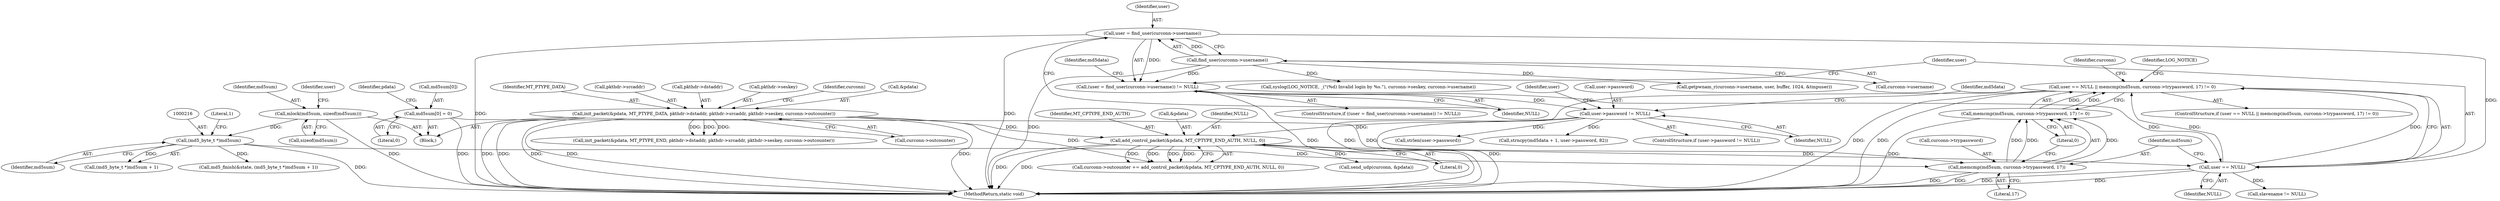 digraph "0_MAC-Telnet_b69d11727d4f0f8cf719c79e3fb700f55ca03e9a_2@API" {
"1000263" [label="(Call,user == NULL || memcmp(md5sum, curconn->trypassword, 17) != 0)"];
"1000264" [label="(Call,user == NULL)"];
"1000138" [label="(Call,user = find_user(curconn->username))"];
"1000140" [label="(Call,find_user(curconn->username))"];
"1000244" [label="(Call,add_control_packet(&pdata, MT_CPTYPE_END_AUTH, NULL, 0))"];
"1000224" [label="(Call,init_packet(&pdata, MT_PTYPE_DATA, pkthdr->dstaddr, pkthdr->srcaddr, pkthdr->seskey, curconn->outcounter))"];
"1000156" [label="(Call,user->password != NULL)"];
"1000137" [label="(Call,(user = find_user(curconn->username)) != NULL)"];
"1000267" [label="(Call,memcmp(md5sum, curconn->trypassword, 17) != 0)"];
"1000268" [label="(Call,memcmp(md5sum, curconn->trypassword, 17))"];
"1000215" [label="(Call,(md5_byte_t *)md5sum)"];
"1000151" [label="(Call,mlock(md5sum, sizeof(md5sum)))"];
"1000219" [label="(Call,md5sum[0] = 0)"];
"1000249" [label="(Literal,0)"];
"1000226" [label="(Identifier,pdata)"];
"1000268" [label="(Call,memcmp(md5sum, curconn->trypassword, 17))"];
"1000265" [label="(Identifier,user)"];
"1000274" [label="(Literal,0)"];
"1000277" [label="(Identifier,LOG_NOTICE)"];
"1000247" [label="(Identifier,MT_CPTYPE_END_AUTH)"];
"1000138" [label="(Call,user = find_user(curconn->username))"];
"1000220" [label="(Call,md5sum[0])"];
"1000244" [label="(Call,add_control_packet(&pdata, MT_CPTYPE_END_AUTH, NULL, 0))"];
"1000219" [label="(Call,md5sum[0] = 0)"];
"1000267" [label="(Call,memcmp(md5sum, curconn->trypassword, 17) != 0)"];
"1000145" [label="(Block,)"];
"1000151" [label="(Call,mlock(md5sum, sizeof(md5sum)))"];
"1000223" [label="(Literal,0)"];
"1000237" [label="(Call,curconn->outcounter)"];
"1000242" [label="(Identifier,curconn)"];
"1000264" [label="(Call,user == NULL)"];
"1000630" [label="(Call,init_packet(&pdata, MT_PTYPE_END, pkthdr->dstaddr, pkthdr->srcaddr, pkthdr->seskey, curconn->outcounter))"];
"1000157" [label="(Call,user->password)"];
"1000136" [label="(ControlStructure,if ((user = find_user(curconn->username)) != NULL))"];
"1000144" [label="(Identifier,NULL)"];
"1000266" [label="(Identifier,NULL)"];
"1000166" [label="(Call,strlen(user->password))"];
"1000225" [label="(Call,&pdata)"];
"1000270" [label="(Call,curconn->trypassword)"];
"1000693" [label="(MethodReturn,static void)"];
"1000240" [label="(Call,curconn->outcounter += add_control_packet(&pdata, MT_CPTYPE_END_AUTH, NULL, 0))"];
"1000141" [label="(Call,curconn->username)"];
"1000276" [label="(Call,syslog(LOG_NOTICE, _(\"(%d) Invalid login by %s.\"), curconn->seskey, curconn->username))"];
"1000137" [label="(Call,(user = find_user(curconn->username)) != NULL)"];
"1000262" [label="(ControlStructure,if (user == NULL || memcmp(md5sum, curconn->trypassword, 17) != 0))"];
"1000156" [label="(Call,user->password != NULL)"];
"1000152" [label="(Identifier,md5sum)"];
"1000211" [label="(Call,md5_finish(&state, (md5_byte_t *)md5sum + 1))"];
"1000263" [label="(Call,user == NULL || memcmp(md5sum, curconn->trypassword, 17) != 0)"];
"1000227" [label="(Identifier,MT_PTYPE_DATA)"];
"1000269" [label="(Identifier,md5sum)"];
"1000294" [label="(Identifier,curconn)"];
"1000224" [label="(Call,init_packet(&pdata, MT_PTYPE_DATA, pkthdr->dstaddr, pkthdr->srcaddr, pkthdr->seskey, curconn->outcounter))"];
"1000350" [label="(Call,slavename != NULL)"];
"1000231" [label="(Call,pkthdr->srcaddr)"];
"1000172" [label="(Identifier,md5data)"];
"1000175" [label="(Call,strncpy(md5data + 1, user->password, 82))"];
"1000217" [label="(Identifier,md5sum)"];
"1000158" [label="(Identifier,user)"];
"1000228" [label="(Call,pkthdr->dstaddr)"];
"1000273" [label="(Literal,17)"];
"1000218" [label="(Literal,1)"];
"1000214" [label="(Call,(md5_byte_t *)md5sum + 1)"];
"1000245" [label="(Call,&pdata)"];
"1000234" [label="(Call,pkthdr->seskey)"];
"1000397" [label="(Call,getpwnam_r(curconn->username, user, buffer, 1024, &tmpuser))"];
"1000250" [label="(Call,send_udp(curconn, &pdata))"];
"1000139" [label="(Identifier,user)"];
"1000155" [label="(ControlStructure,if (user->password != NULL))"];
"1000164" [label="(Identifier,user)"];
"1000248" [label="(Identifier,NULL)"];
"1000160" [label="(Identifier,NULL)"];
"1000148" [label="(Identifier,md5data)"];
"1000215" [label="(Call,(md5_byte_t *)md5sum)"];
"1000153" [label="(Call,sizeof(md5sum))"];
"1000140" [label="(Call,find_user(curconn->username))"];
"1000263" -> "1000262"  [label="AST: "];
"1000263" -> "1000264"  [label="CFG: "];
"1000263" -> "1000267"  [label="CFG: "];
"1000264" -> "1000263"  [label="AST: "];
"1000267" -> "1000263"  [label="AST: "];
"1000277" -> "1000263"  [label="CFG: "];
"1000294" -> "1000263"  [label="CFG: "];
"1000263" -> "1000693"  [label="DDG: "];
"1000263" -> "1000693"  [label="DDG: "];
"1000263" -> "1000693"  [label="DDG: "];
"1000264" -> "1000263"  [label="DDG: "];
"1000264" -> "1000263"  [label="DDG: "];
"1000267" -> "1000263"  [label="DDG: "];
"1000267" -> "1000263"  [label="DDG: "];
"1000264" -> "1000266"  [label="CFG: "];
"1000265" -> "1000264"  [label="AST: "];
"1000266" -> "1000264"  [label="AST: "];
"1000269" -> "1000264"  [label="CFG: "];
"1000264" -> "1000693"  [label="DDG: "];
"1000264" -> "1000693"  [label="DDG: "];
"1000138" -> "1000264"  [label="DDG: "];
"1000244" -> "1000264"  [label="DDG: "];
"1000137" -> "1000264"  [label="DDG: "];
"1000264" -> "1000350"  [label="DDG: "];
"1000138" -> "1000137"  [label="AST: "];
"1000138" -> "1000140"  [label="CFG: "];
"1000139" -> "1000138"  [label="AST: "];
"1000140" -> "1000138"  [label="AST: "];
"1000144" -> "1000138"  [label="CFG: "];
"1000138" -> "1000693"  [label="DDG: "];
"1000138" -> "1000693"  [label="DDG: "];
"1000138" -> "1000137"  [label="DDG: "];
"1000140" -> "1000138"  [label="DDG: "];
"1000140" -> "1000141"  [label="CFG: "];
"1000141" -> "1000140"  [label="AST: "];
"1000140" -> "1000693"  [label="DDG: "];
"1000140" -> "1000137"  [label="DDG: "];
"1000140" -> "1000276"  [label="DDG: "];
"1000140" -> "1000397"  [label="DDG: "];
"1000244" -> "1000240"  [label="AST: "];
"1000244" -> "1000249"  [label="CFG: "];
"1000245" -> "1000244"  [label="AST: "];
"1000247" -> "1000244"  [label="AST: "];
"1000248" -> "1000244"  [label="AST: "];
"1000249" -> "1000244"  [label="AST: "];
"1000240" -> "1000244"  [label="CFG: "];
"1000244" -> "1000693"  [label="DDG: "];
"1000244" -> "1000693"  [label="DDG: "];
"1000244" -> "1000240"  [label="DDG: "];
"1000244" -> "1000240"  [label="DDG: "];
"1000244" -> "1000240"  [label="DDG: "];
"1000244" -> "1000240"  [label="DDG: "];
"1000224" -> "1000244"  [label="DDG: "];
"1000156" -> "1000244"  [label="DDG: "];
"1000244" -> "1000250"  [label="DDG: "];
"1000224" -> "1000145"  [label="AST: "];
"1000224" -> "1000237"  [label="CFG: "];
"1000225" -> "1000224"  [label="AST: "];
"1000227" -> "1000224"  [label="AST: "];
"1000228" -> "1000224"  [label="AST: "];
"1000231" -> "1000224"  [label="AST: "];
"1000234" -> "1000224"  [label="AST: "];
"1000237" -> "1000224"  [label="AST: "];
"1000242" -> "1000224"  [label="CFG: "];
"1000224" -> "1000693"  [label="DDG: "];
"1000224" -> "1000693"  [label="DDG: "];
"1000224" -> "1000693"  [label="DDG: "];
"1000224" -> "1000693"  [label="DDG: "];
"1000224" -> "1000693"  [label="DDG: "];
"1000224" -> "1000240"  [label="DDG: "];
"1000224" -> "1000630"  [label="DDG: "];
"1000224" -> "1000630"  [label="DDG: "];
"1000224" -> "1000630"  [label="DDG: "];
"1000156" -> "1000155"  [label="AST: "];
"1000156" -> "1000160"  [label="CFG: "];
"1000157" -> "1000156"  [label="AST: "];
"1000160" -> "1000156"  [label="AST: "];
"1000164" -> "1000156"  [label="CFG: "];
"1000172" -> "1000156"  [label="CFG: "];
"1000156" -> "1000693"  [label="DDG: "];
"1000137" -> "1000156"  [label="DDG: "];
"1000156" -> "1000166"  [label="DDG: "];
"1000156" -> "1000175"  [label="DDG: "];
"1000137" -> "1000136"  [label="AST: "];
"1000137" -> "1000144"  [label="CFG: "];
"1000144" -> "1000137"  [label="AST: "];
"1000148" -> "1000137"  [label="CFG: "];
"1000265" -> "1000137"  [label="CFG: "];
"1000137" -> "1000693"  [label="DDG: "];
"1000267" -> "1000274"  [label="CFG: "];
"1000268" -> "1000267"  [label="AST: "];
"1000274" -> "1000267"  [label="AST: "];
"1000267" -> "1000693"  [label="DDG: "];
"1000268" -> "1000267"  [label="DDG: "];
"1000268" -> "1000267"  [label="DDG: "];
"1000268" -> "1000267"  [label="DDG: "];
"1000268" -> "1000273"  [label="CFG: "];
"1000269" -> "1000268"  [label="AST: "];
"1000270" -> "1000268"  [label="AST: "];
"1000273" -> "1000268"  [label="AST: "];
"1000274" -> "1000268"  [label="CFG: "];
"1000268" -> "1000693"  [label="DDG: "];
"1000268" -> "1000693"  [label="DDG: "];
"1000215" -> "1000268"  [label="DDG: "];
"1000219" -> "1000268"  [label="DDG: "];
"1000215" -> "1000214"  [label="AST: "];
"1000215" -> "1000217"  [label="CFG: "];
"1000216" -> "1000215"  [label="AST: "];
"1000217" -> "1000215"  [label="AST: "];
"1000218" -> "1000215"  [label="CFG: "];
"1000215" -> "1000693"  [label="DDG: "];
"1000215" -> "1000211"  [label="DDG: "];
"1000215" -> "1000214"  [label="DDG: "];
"1000151" -> "1000215"  [label="DDG: "];
"1000151" -> "1000145"  [label="AST: "];
"1000151" -> "1000153"  [label="CFG: "];
"1000152" -> "1000151"  [label="AST: "];
"1000153" -> "1000151"  [label="AST: "];
"1000158" -> "1000151"  [label="CFG: "];
"1000151" -> "1000693"  [label="DDG: "];
"1000219" -> "1000145"  [label="AST: "];
"1000219" -> "1000223"  [label="CFG: "];
"1000220" -> "1000219"  [label="AST: "];
"1000223" -> "1000219"  [label="AST: "];
"1000226" -> "1000219"  [label="CFG: "];
"1000219" -> "1000693"  [label="DDG: "];
}
